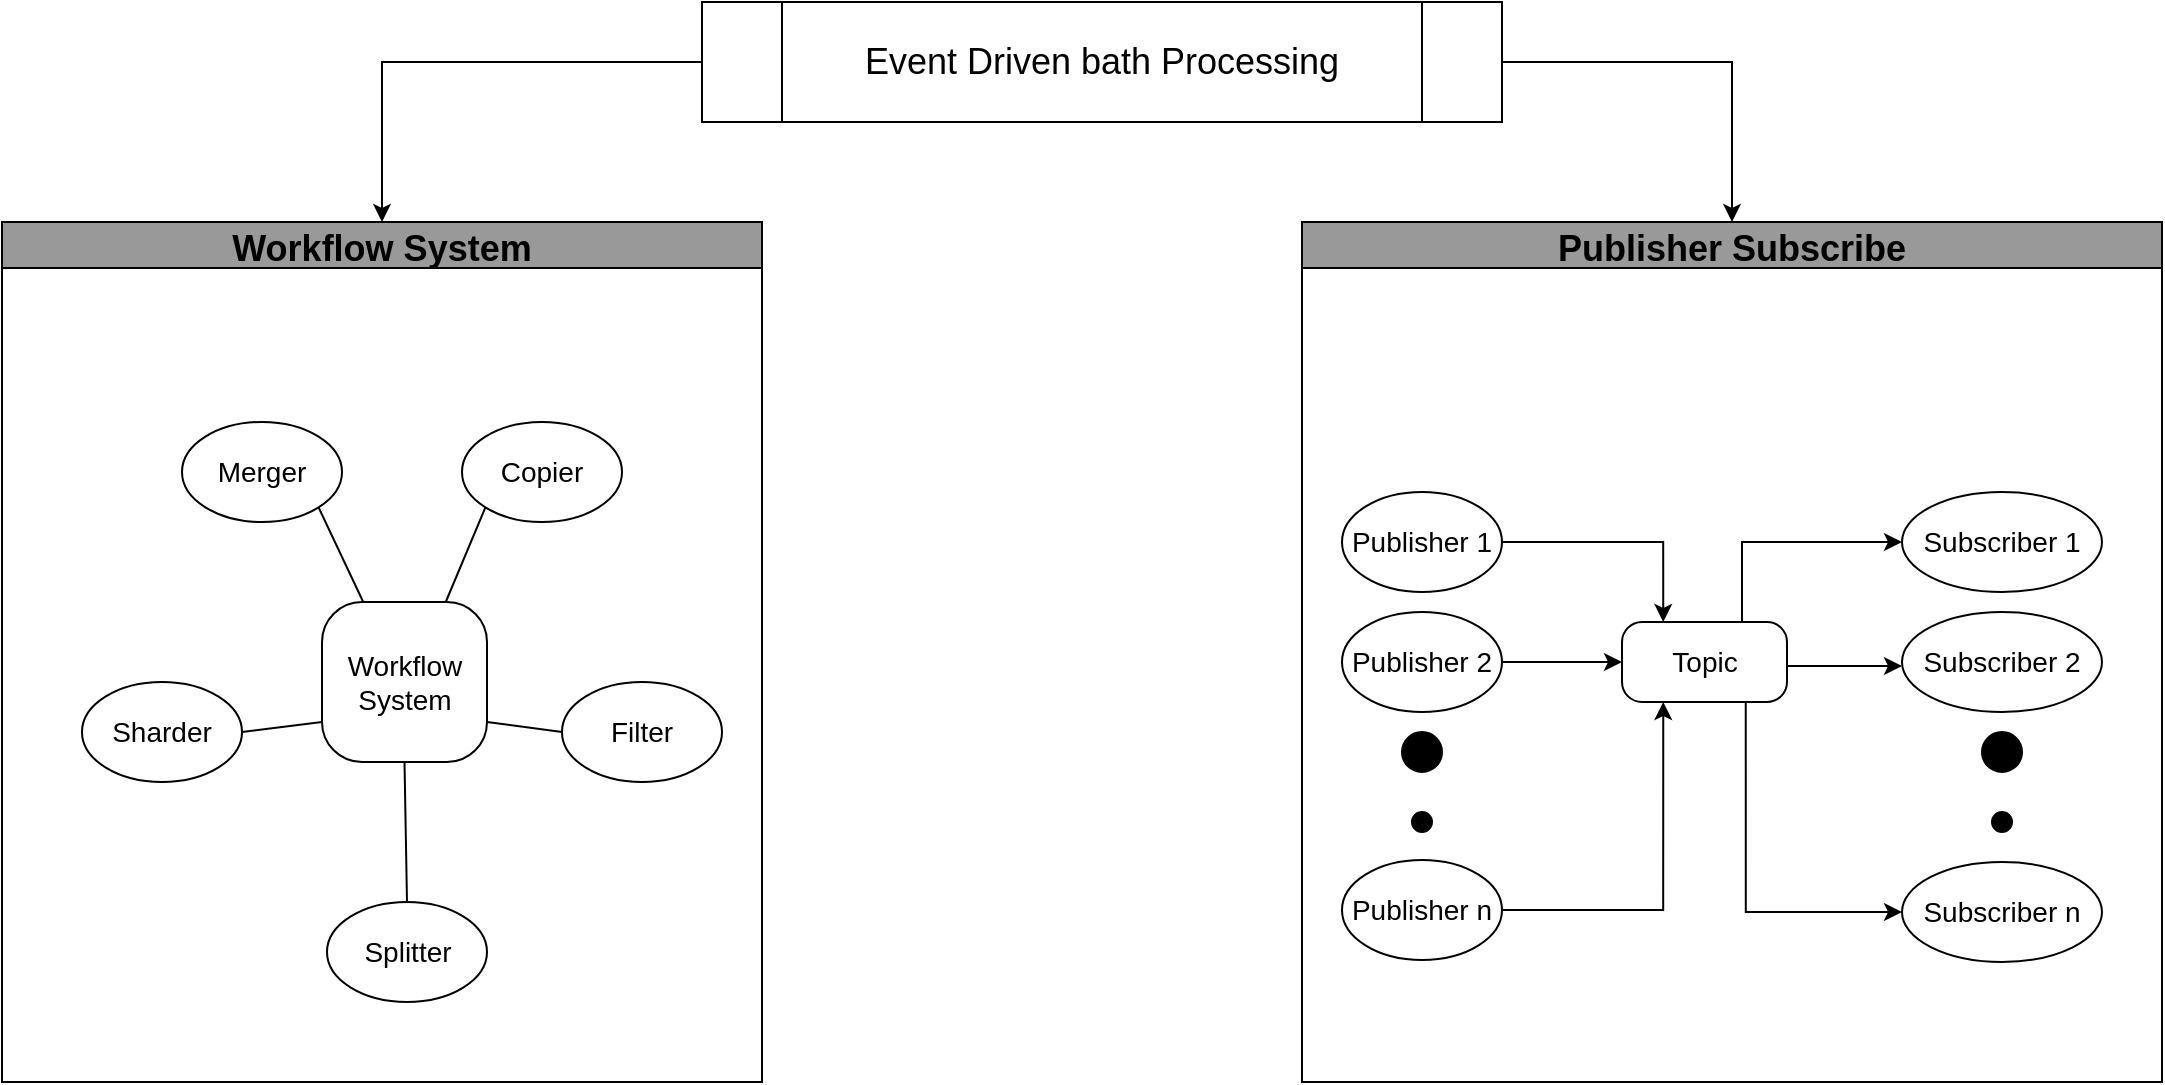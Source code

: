 <mxfile version="15.9.4" type="github">
  <diagram id="WvXS4_I_WWrjFqloq2AS" name="Page-1">
    <mxGraphModel dx="1583" dy="643" grid="1" gridSize="10" guides="1" tooltips="1" connect="1" arrows="1" fold="1" page="1" pageScale="1" pageWidth="1169" pageHeight="827" math="0" shadow="0">
      <root>
        <mxCell id="0" />
        <mxCell id="1" parent="0" />
        <mxCell id="6pUouMOTaSm1BJBLfVju-2" value="Workflow System" style="rounded=1;whiteSpace=wrap;html=1;fontSize=14;arcSize=25;" vertex="1" parent="1">
          <mxGeometry x="200" y="380" width="82.5" height="80" as="geometry" />
        </mxCell>
        <mxCell id="6pUouMOTaSm1BJBLfVju-3" value="Copier" style="ellipse;whiteSpace=wrap;html=1;fontSize=14;" vertex="1" parent="1">
          <mxGeometry x="270" y="290" width="80" height="50" as="geometry" />
        </mxCell>
        <mxCell id="6pUouMOTaSm1BJBLfVju-4" value="" style="endArrow=none;html=1;rounded=0;fontSize=14;exitX=0.75;exitY=0;exitDx=0;exitDy=0;entryX=0;entryY=1;entryDx=0;entryDy=0;" edge="1" parent="1" source="6pUouMOTaSm1BJBLfVju-2" target="6pUouMOTaSm1BJBLfVju-3">
          <mxGeometry width="50" height="50" relative="1" as="geometry">
            <mxPoint x="310" y="420" as="sourcePoint" />
            <mxPoint x="360" y="370" as="targetPoint" />
          </mxGeometry>
        </mxCell>
        <mxCell id="6pUouMOTaSm1BJBLfVju-5" value="Filter" style="ellipse;whiteSpace=wrap;html=1;fontSize=14;" vertex="1" parent="1">
          <mxGeometry x="320" y="420" width="80" height="50" as="geometry" />
        </mxCell>
        <mxCell id="6pUouMOTaSm1BJBLfVju-6" value="Splitter" style="ellipse;whiteSpace=wrap;html=1;fontSize=14;" vertex="1" parent="1">
          <mxGeometry x="202.5" y="530" width="80" height="50" as="geometry" />
        </mxCell>
        <mxCell id="6pUouMOTaSm1BJBLfVju-7" value="Sharder" style="ellipse;whiteSpace=wrap;html=1;fontSize=14;" vertex="1" parent="1">
          <mxGeometry x="80" y="420" width="80" height="50" as="geometry" />
        </mxCell>
        <mxCell id="6pUouMOTaSm1BJBLfVju-9" value="Merger" style="ellipse;whiteSpace=wrap;html=1;fontSize=14;" vertex="1" parent="1">
          <mxGeometry x="130" y="290" width="80" height="50" as="geometry" />
        </mxCell>
        <mxCell id="6pUouMOTaSm1BJBLfVju-10" value="" style="endArrow=none;html=1;rounded=0;fontSize=14;exitX=0.25;exitY=0;exitDx=0;exitDy=0;entryX=1;entryY=1;entryDx=0;entryDy=0;" edge="1" parent="1" source="6pUouMOTaSm1BJBLfVju-2" target="6pUouMOTaSm1BJBLfVju-9">
          <mxGeometry width="50" height="50" relative="1" as="geometry">
            <mxPoint x="350" y="450" as="sourcePoint" />
            <mxPoint x="210" y="340" as="targetPoint" />
          </mxGeometry>
        </mxCell>
        <mxCell id="6pUouMOTaSm1BJBLfVju-11" value="" style="endArrow=none;html=1;rounded=0;fontSize=14;entryX=0;entryY=0.5;entryDx=0;entryDy=0;exitX=1;exitY=0.75;exitDx=0;exitDy=0;" edge="1" parent="1" source="6pUouMOTaSm1BJBLfVju-2" target="6pUouMOTaSm1BJBLfVju-5">
          <mxGeometry width="50" height="50" relative="1" as="geometry">
            <mxPoint x="350" y="450" as="sourcePoint" />
            <mxPoint x="400" y="400" as="targetPoint" />
          </mxGeometry>
        </mxCell>
        <mxCell id="6pUouMOTaSm1BJBLfVju-12" value="" style="endArrow=none;html=1;rounded=0;fontSize=14;entryX=1;entryY=0.5;entryDx=0;entryDy=0;exitX=0;exitY=0.75;exitDx=0;exitDy=0;" edge="1" parent="1" source="6pUouMOTaSm1BJBLfVju-2" target="6pUouMOTaSm1BJBLfVju-7">
          <mxGeometry width="50" height="50" relative="1" as="geometry">
            <mxPoint x="350" y="450" as="sourcePoint" />
            <mxPoint x="400" y="400" as="targetPoint" />
          </mxGeometry>
        </mxCell>
        <mxCell id="6pUouMOTaSm1BJBLfVju-14" value="" style="endArrow=none;html=1;rounded=0;fontSize=14;exitX=0.5;exitY=0;exitDx=0;exitDy=0;entryX=0.5;entryY=1;entryDx=0;entryDy=0;" edge="1" parent="1" source="6pUouMOTaSm1BJBLfVju-6" target="6pUouMOTaSm1BJBLfVju-2">
          <mxGeometry width="50" height="50" relative="1" as="geometry">
            <mxPoint x="280" y="500" as="sourcePoint" />
            <mxPoint x="330" y="450" as="targetPoint" />
          </mxGeometry>
        </mxCell>
        <mxCell id="6pUouMOTaSm1BJBLfVju-49" style="edgeStyle=orthogonalEdgeStyle;rounded=0;orthogonalLoop=1;jettySize=auto;html=1;exitX=0;exitY=0.5;exitDx=0;exitDy=0;entryX=0.5;entryY=0;entryDx=0;entryDy=0;fontSize=18;" edge="1" parent="1" source="6pUouMOTaSm1BJBLfVju-15" target="6pUouMOTaSm1BJBLfVju-46">
          <mxGeometry relative="1" as="geometry" />
        </mxCell>
        <mxCell id="6pUouMOTaSm1BJBLfVju-50" style="edgeStyle=orthogonalEdgeStyle;rounded=0;orthogonalLoop=1;jettySize=auto;html=1;exitX=1;exitY=0.5;exitDx=0;exitDy=0;entryX=0.5;entryY=0;entryDx=0;entryDy=0;fontSize=18;" edge="1" parent="1" source="6pUouMOTaSm1BJBLfVju-15" target="6pUouMOTaSm1BJBLfVju-48">
          <mxGeometry relative="1" as="geometry" />
        </mxCell>
        <mxCell id="6pUouMOTaSm1BJBLfVju-15" value="&lt;span&gt;&lt;font style=&quot;font-size: 18px&quot;&gt;Event Driven bath Processing&lt;/font&gt;&lt;/span&gt;" style="shape=process;whiteSpace=wrap;html=1;backgroundOutline=1;fontSize=14;fillColor=none;" vertex="1" parent="1">
          <mxGeometry x="390" y="80" width="400" height="60" as="geometry" />
        </mxCell>
        <mxCell id="6pUouMOTaSm1BJBLfVju-43" style="edgeStyle=orthogonalEdgeStyle;rounded=0;orthogonalLoop=1;jettySize=auto;html=1;exitX=0.75;exitY=0;exitDx=0;exitDy=0;fontSize=18;entryX=0;entryY=0.5;entryDx=0;entryDy=0;" edge="1" parent="1" source="6pUouMOTaSm1BJBLfVju-17" target="6pUouMOTaSm1BJBLfVju-32">
          <mxGeometry relative="1" as="geometry">
            <mxPoint x="980" y="350" as="targetPoint" />
            <Array as="points">
              <mxPoint x="910" y="400" />
              <mxPoint x="910" y="350" />
            </Array>
          </mxGeometry>
        </mxCell>
        <mxCell id="6pUouMOTaSm1BJBLfVju-44" style="edgeStyle=orthogonalEdgeStyle;rounded=0;orthogonalLoop=1;jettySize=auto;html=1;exitX=0.75;exitY=1;exitDx=0;exitDy=0;entryX=0;entryY=0.5;entryDx=0;entryDy=0;fontSize=18;" edge="1" parent="1" source="6pUouMOTaSm1BJBLfVju-17" target="6pUouMOTaSm1BJBLfVju-38">
          <mxGeometry relative="1" as="geometry" />
        </mxCell>
        <mxCell id="6pUouMOTaSm1BJBLfVju-45" style="edgeStyle=orthogonalEdgeStyle;rounded=0;orthogonalLoop=1;jettySize=auto;html=1;exitX=1;exitY=0.5;exitDx=0;exitDy=0;fontSize=18;entryX=0;entryY=0.54;entryDx=0;entryDy=0;entryPerimeter=0;" edge="1" parent="1" source="6pUouMOTaSm1BJBLfVju-17" target="6pUouMOTaSm1BJBLfVju-37">
          <mxGeometry relative="1" as="geometry">
            <mxPoint x="970" y="412" as="targetPoint" />
            <Array as="points">
              <mxPoint x="933" y="412" />
            </Array>
          </mxGeometry>
        </mxCell>
        <mxCell id="6pUouMOTaSm1BJBLfVju-17" value="Topic" style="rounded=1;whiteSpace=wrap;html=1;fontSize=14;arcSize=25;" vertex="1" parent="1">
          <mxGeometry x="850" y="390" width="82.5" height="40" as="geometry" />
        </mxCell>
        <mxCell id="6pUouMOTaSm1BJBLfVju-39" style="edgeStyle=orthogonalEdgeStyle;rounded=0;orthogonalLoop=1;jettySize=auto;html=1;exitX=1;exitY=0.5;exitDx=0;exitDy=0;entryX=0.25;entryY=0;entryDx=0;entryDy=0;fontSize=18;" edge="1" parent="1" source="6pUouMOTaSm1BJBLfVju-18" target="6pUouMOTaSm1BJBLfVju-17">
          <mxGeometry relative="1" as="geometry" />
        </mxCell>
        <mxCell id="6pUouMOTaSm1BJBLfVju-18" value="Publisher 1" style="ellipse;whiteSpace=wrap;html=1;fontSize=14;" vertex="1" parent="1">
          <mxGeometry x="710" y="325" width="80" height="50" as="geometry" />
        </mxCell>
        <mxCell id="6pUouMOTaSm1BJBLfVju-40" style="edgeStyle=orthogonalEdgeStyle;rounded=0;orthogonalLoop=1;jettySize=auto;html=1;exitX=1;exitY=0.5;exitDx=0;exitDy=0;entryX=0;entryY=0.5;entryDx=0;entryDy=0;fontSize=18;" edge="1" parent="1" source="6pUouMOTaSm1BJBLfVju-22" target="6pUouMOTaSm1BJBLfVju-17">
          <mxGeometry relative="1" as="geometry" />
        </mxCell>
        <mxCell id="6pUouMOTaSm1BJBLfVju-22" value="Publisher 2" style="ellipse;whiteSpace=wrap;html=1;fontSize=14;" vertex="1" parent="1">
          <mxGeometry x="710" y="385" width="80" height="50" as="geometry" />
        </mxCell>
        <mxCell id="6pUouMOTaSm1BJBLfVju-41" style="edgeStyle=orthogonalEdgeStyle;rounded=0;orthogonalLoop=1;jettySize=auto;html=1;exitX=1;exitY=0.5;exitDx=0;exitDy=0;entryX=0.25;entryY=1;entryDx=0;entryDy=0;fontSize=18;" edge="1" parent="1" source="6pUouMOTaSm1BJBLfVju-26" target="6pUouMOTaSm1BJBLfVju-17">
          <mxGeometry relative="1" as="geometry" />
        </mxCell>
        <mxCell id="6pUouMOTaSm1BJBLfVju-26" value="Publisher n" style="ellipse;whiteSpace=wrap;html=1;fontSize=14;" vertex="1" parent="1">
          <mxGeometry x="710" y="509" width="80" height="50" as="geometry" />
        </mxCell>
        <mxCell id="6pUouMOTaSm1BJBLfVju-27" value="" style="ellipse;whiteSpace=wrap;html=1;fontSize=18;fillColor=#000000;" vertex="1" parent="1">
          <mxGeometry x="740" y="445" width="20" height="20" as="geometry" />
        </mxCell>
        <mxCell id="6pUouMOTaSm1BJBLfVju-28" value="" style="ellipse;whiteSpace=wrap;html=1;fontSize=18;fillColor=#000000;" vertex="1" parent="1">
          <mxGeometry x="745" y="485" width="10" height="10" as="geometry" />
        </mxCell>
        <mxCell id="6pUouMOTaSm1BJBLfVju-32" value="Subscriber 1" style="ellipse;whiteSpace=wrap;html=1;fontSize=14;" vertex="1" parent="1">
          <mxGeometry x="990" y="325" width="100" height="50" as="geometry" />
        </mxCell>
        <mxCell id="6pUouMOTaSm1BJBLfVju-35" value="" style="ellipse;whiteSpace=wrap;html=1;fontSize=18;fillColor=#000000;" vertex="1" parent="1">
          <mxGeometry x="1030" y="445" width="20" height="20" as="geometry" />
        </mxCell>
        <mxCell id="6pUouMOTaSm1BJBLfVju-36" value="" style="ellipse;whiteSpace=wrap;html=1;fontSize=18;fillColor=#000000;" vertex="1" parent="1">
          <mxGeometry x="1035" y="485" width="10" height="10" as="geometry" />
        </mxCell>
        <mxCell id="6pUouMOTaSm1BJBLfVju-37" value="Subscriber 2" style="ellipse;whiteSpace=wrap;html=1;fontSize=14;" vertex="1" parent="1">
          <mxGeometry x="990" y="385" width="100" height="50" as="geometry" />
        </mxCell>
        <mxCell id="6pUouMOTaSm1BJBLfVju-38" value="Subscriber n" style="ellipse;whiteSpace=wrap;html=1;fontSize=14;" vertex="1" parent="1">
          <mxGeometry x="990" y="510" width="100" height="50" as="geometry" />
        </mxCell>
        <mxCell id="6pUouMOTaSm1BJBLfVju-46" value="Workflow System" style="swimlane;fontSize=18;fillColor=#999999;" vertex="1" parent="1">
          <mxGeometry x="40" y="190" width="380" height="430" as="geometry" />
        </mxCell>
        <mxCell id="6pUouMOTaSm1BJBLfVju-48" value="Publisher Subscribe" style="swimlane;fontSize=18;fillColor=#999999;" vertex="1" parent="1">
          <mxGeometry x="690" y="190" width="430" height="430" as="geometry" />
        </mxCell>
      </root>
    </mxGraphModel>
  </diagram>
</mxfile>
